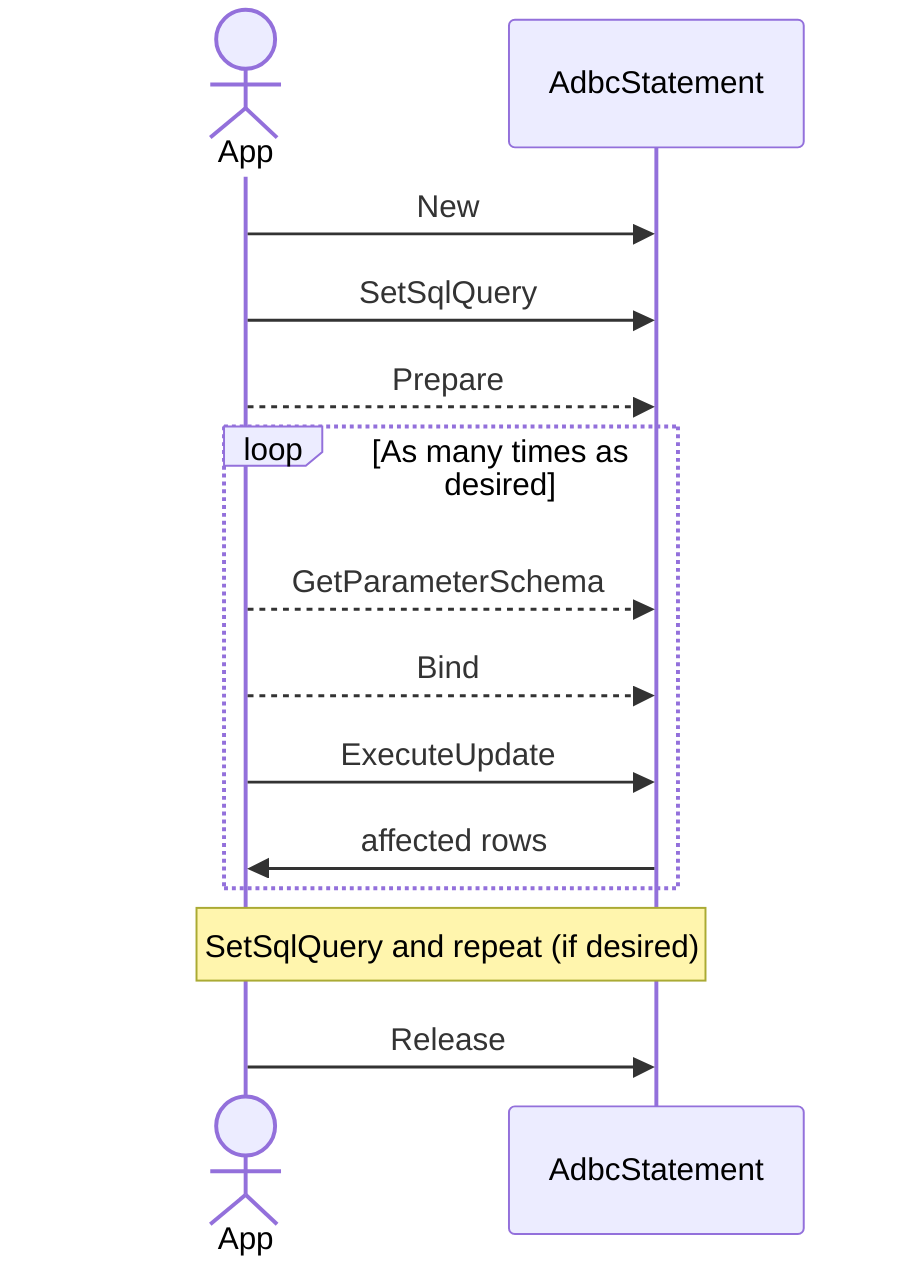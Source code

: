 %% Licensed to the Apache Software Foundation (ASF) under one
%% or more contributor license agreements.  See the NOTICE file
%% distributed with this work for additional information
%% regarding copyright ownership.  The ASF licenses this file
%% to you under the Apache License, Version 2.0 (the
%% "License"); you may not use this file except in compliance
%% with the License.  You may obtain a copy of the License at
%%
%%   http://www.apache.org/licenses/LICENSE-2.0
%%
%% Unless required by applicable law or agreed to in writing,
%% software distributed under the License is distributed on an
%% "AS IS" BASIS, WITHOUT WARRANTIES OR CONDITIONS OF ANY
%% KIND, either express or implied.  See the License for the
%% specific language governing permissions and limitations
%% under the License.

sequenceDiagram
    actor App
    participant Driver as AdbcStatement
    App ->> Driver: New
    App ->> Driver: SetSqlQuery
    App -->> Driver: Prepare
    loop As many times as desired
    App -->> Driver: GetParameterSchema
    App -->> Driver: Bind
    App ->> Driver: ExecuteUpdate
    Driver ->> App: affected rows
    end
    Note over App, Driver: SetSqlQuery and repeat (if desired)
    App ->> Driver: Release